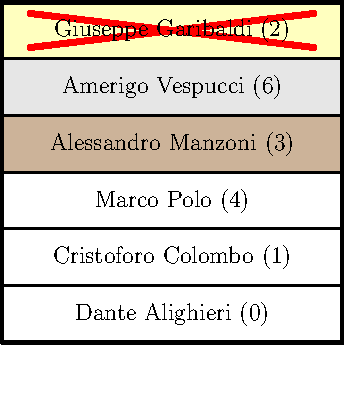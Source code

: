 unitsize(1cm);
settings.tex = "pdflatex";


string[] Inizio = {"Giuseppe Garibaldi (2)", "Amerigo Vespucci (6)", "Alessandro Manzoni (3)", "Marco Polo (4)", "Cristoforo Colombo (1)", "Dante Alighieri (0)"};

real L = 6;

void classifica() {
    int N = Inizio.length;
    for (int i=0; i<N; ++i) {
        pen p = white;
        if (i == 0) p = paleyellow;
        if (i == 1) p = lightgray;
        if (i == 2) p = rgb(0.8,0.7,0.6);
        fill((0,-i) -- (L,-i) -- (L,-i-1) -- (0,-i-1) -- cycle, p);
        draw((0,-i) -- (L,-i), black+1);
        label(Inizio[i], (L/2,-i-0.5));
    }
    draw((0,0) -- (L,0) -- (L,-N) -- (0,-N) -- cycle, black+2);
}

void squalifica(int i) {
    draw((0.5,-i-0.2) -- (L-0.5,-i-0.8), red+3);
    draw((L-0.5,-i-0.2) -- (0.5,-i-0.8), red+3);
}

void sorpassa(int i) {
    fill((L-0.2,-i-0.65) -- (L-0.7,-i-0.65) -- (L-0.45,-i-0.25) -- cycle, heavygreen);
}

classifica();
squalifica(0);
draw((0,-7) -- (L,-7), white+2);
